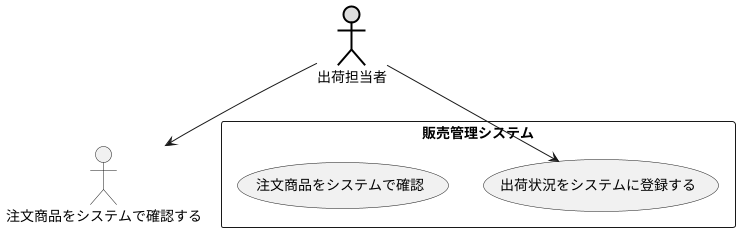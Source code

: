 @startuml シーケンス図
actor 出荷担当者 #DDDDDD;line:black;line.bold;
rectangle 販売管理システム {
    usecase 出荷状況をシステムに登録する
    usecase 注文商品をシステムで確認
}
出荷担当者--> 出荷状況をシステムに登録する
出荷担当者--> 注文商品をシステムで確認する